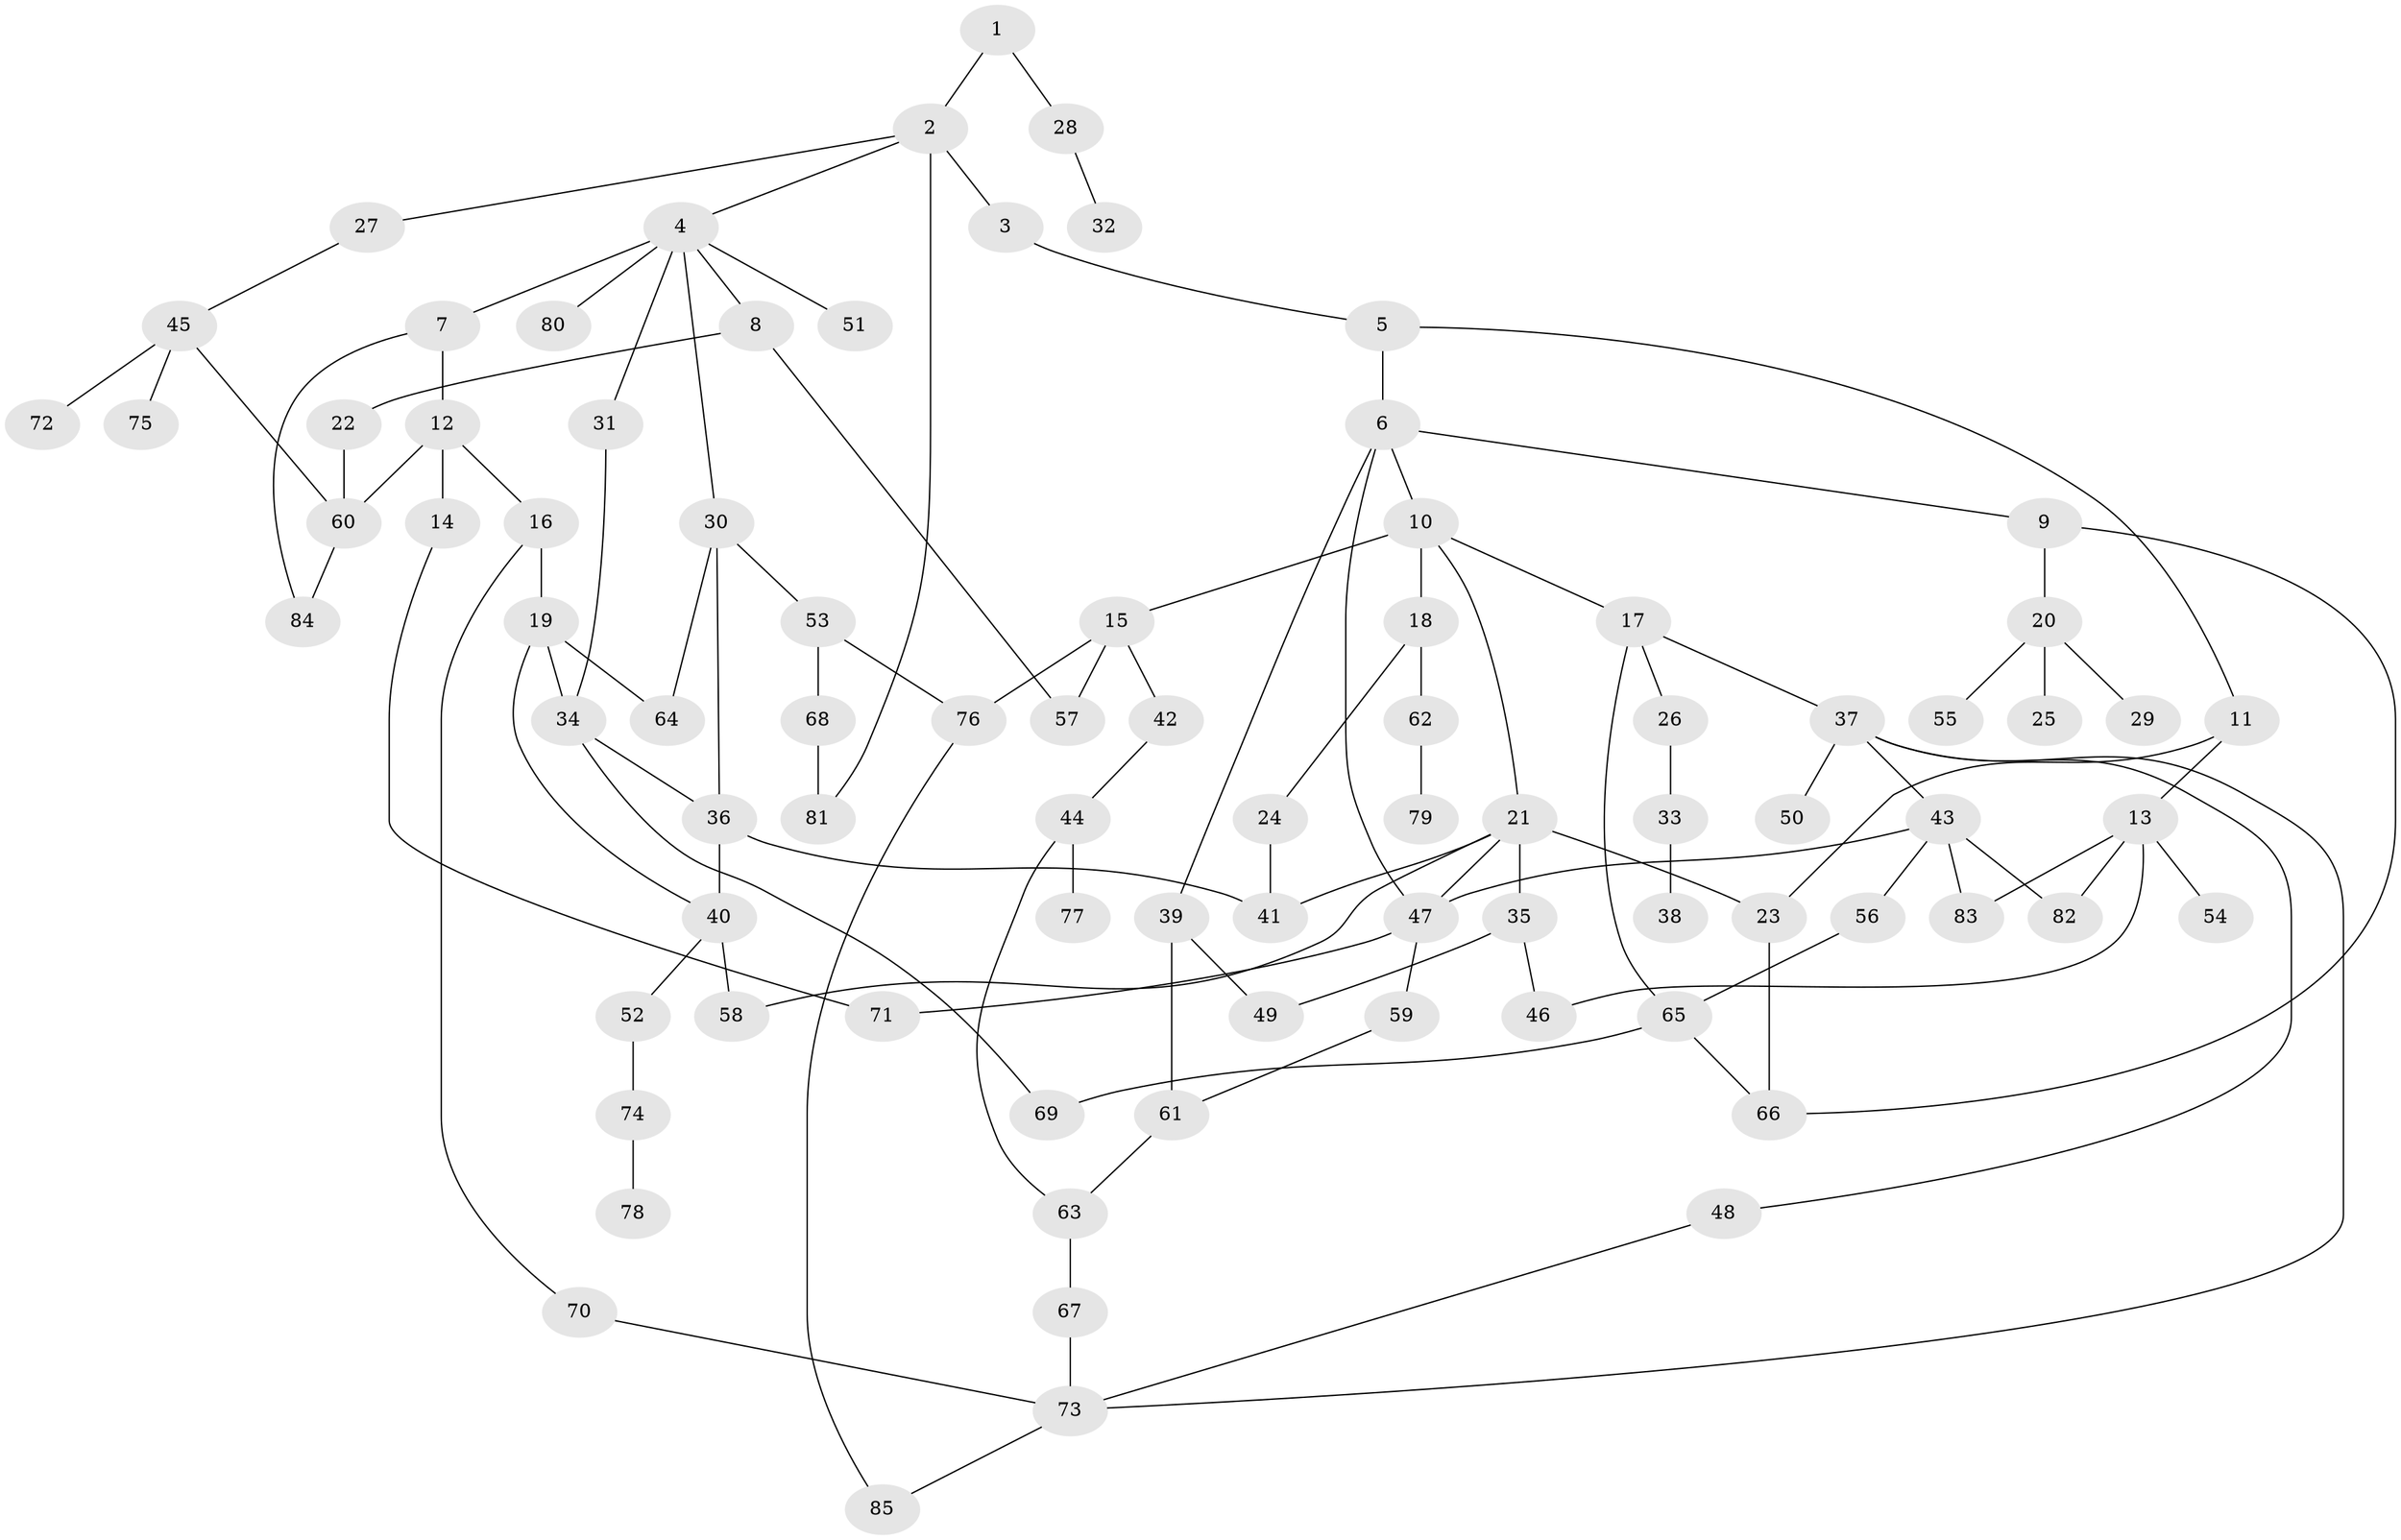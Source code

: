 // original degree distribution, {3: 0.23140495867768596, 6: 0.03305785123966942, 8: 0.008264462809917356, 5: 0.09090909090909091, 2: 0.2644628099173554, 1: 0.3140495867768595, 7: 0.008264462809917356, 4: 0.049586776859504134}
// Generated by graph-tools (version 1.1) at 2025/48/03/04/25 22:48:57]
// undirected, 85 vertices, 115 edges
graph export_dot {
  node [color=gray90,style=filled];
  1;
  2;
  3;
  4;
  5;
  6;
  7;
  8;
  9;
  10;
  11;
  12;
  13;
  14;
  15;
  16;
  17;
  18;
  19;
  20;
  21;
  22;
  23;
  24;
  25;
  26;
  27;
  28;
  29;
  30;
  31;
  32;
  33;
  34;
  35;
  36;
  37;
  38;
  39;
  40;
  41;
  42;
  43;
  44;
  45;
  46;
  47;
  48;
  49;
  50;
  51;
  52;
  53;
  54;
  55;
  56;
  57;
  58;
  59;
  60;
  61;
  62;
  63;
  64;
  65;
  66;
  67;
  68;
  69;
  70;
  71;
  72;
  73;
  74;
  75;
  76;
  77;
  78;
  79;
  80;
  81;
  82;
  83;
  84;
  85;
  1 -- 2 [weight=1.0];
  1 -- 28 [weight=1.0];
  2 -- 3 [weight=1.0];
  2 -- 4 [weight=1.0];
  2 -- 27 [weight=1.0];
  2 -- 81 [weight=1.0];
  3 -- 5 [weight=1.0];
  4 -- 7 [weight=1.0];
  4 -- 8 [weight=1.0];
  4 -- 30 [weight=1.0];
  4 -- 31 [weight=1.0];
  4 -- 51 [weight=1.0];
  4 -- 80 [weight=1.0];
  5 -- 6 [weight=1.0];
  5 -- 11 [weight=1.0];
  6 -- 9 [weight=1.0];
  6 -- 10 [weight=1.0];
  6 -- 39 [weight=1.0];
  6 -- 47 [weight=1.0];
  7 -- 12 [weight=1.0];
  7 -- 84 [weight=1.0];
  8 -- 22 [weight=1.0];
  8 -- 57 [weight=1.0];
  9 -- 20 [weight=1.0];
  9 -- 66 [weight=1.0];
  10 -- 15 [weight=1.0];
  10 -- 17 [weight=1.0];
  10 -- 18 [weight=1.0];
  10 -- 21 [weight=1.0];
  11 -- 13 [weight=1.0];
  11 -- 23 [weight=1.0];
  12 -- 14 [weight=1.0];
  12 -- 16 [weight=1.0];
  12 -- 60 [weight=1.0];
  13 -- 46 [weight=1.0];
  13 -- 54 [weight=1.0];
  13 -- 82 [weight=1.0];
  13 -- 83 [weight=1.0];
  14 -- 71 [weight=1.0];
  15 -- 42 [weight=1.0];
  15 -- 57 [weight=1.0];
  15 -- 76 [weight=1.0];
  16 -- 19 [weight=1.0];
  16 -- 70 [weight=1.0];
  17 -- 26 [weight=1.0];
  17 -- 37 [weight=1.0];
  17 -- 65 [weight=1.0];
  18 -- 24 [weight=1.0];
  18 -- 62 [weight=1.0];
  19 -- 34 [weight=1.0];
  19 -- 40 [weight=1.0];
  19 -- 64 [weight=1.0];
  20 -- 25 [weight=1.0];
  20 -- 29 [weight=1.0];
  20 -- 55 [weight=1.0];
  21 -- 23 [weight=1.0];
  21 -- 35 [weight=1.0];
  21 -- 41 [weight=1.0];
  21 -- 47 [weight=1.0];
  21 -- 58 [weight=1.0];
  22 -- 60 [weight=1.0];
  23 -- 66 [weight=1.0];
  24 -- 41 [weight=1.0];
  26 -- 33 [weight=1.0];
  27 -- 45 [weight=1.0];
  28 -- 32 [weight=1.0];
  30 -- 36 [weight=1.0];
  30 -- 53 [weight=1.0];
  30 -- 64 [weight=1.0];
  31 -- 34 [weight=1.0];
  33 -- 38 [weight=1.0];
  34 -- 36 [weight=1.0];
  34 -- 69 [weight=1.0];
  35 -- 46 [weight=1.0];
  35 -- 49 [weight=1.0];
  36 -- 40 [weight=2.0];
  36 -- 41 [weight=1.0];
  37 -- 43 [weight=1.0];
  37 -- 48 [weight=1.0];
  37 -- 50 [weight=1.0];
  37 -- 73 [weight=1.0];
  39 -- 49 [weight=1.0];
  39 -- 61 [weight=1.0];
  40 -- 52 [weight=1.0];
  40 -- 58 [weight=1.0];
  42 -- 44 [weight=1.0];
  43 -- 47 [weight=1.0];
  43 -- 56 [weight=1.0];
  43 -- 82 [weight=1.0];
  43 -- 83 [weight=1.0];
  44 -- 63 [weight=1.0];
  44 -- 77 [weight=1.0];
  45 -- 60 [weight=1.0];
  45 -- 72 [weight=1.0];
  45 -- 75 [weight=1.0];
  47 -- 59 [weight=1.0];
  47 -- 71 [weight=1.0];
  48 -- 73 [weight=1.0];
  52 -- 74 [weight=1.0];
  53 -- 68 [weight=1.0];
  53 -- 76 [weight=1.0];
  56 -- 65 [weight=1.0];
  59 -- 61 [weight=1.0];
  60 -- 84 [weight=1.0];
  61 -- 63 [weight=1.0];
  62 -- 79 [weight=1.0];
  63 -- 67 [weight=1.0];
  65 -- 66 [weight=1.0];
  65 -- 69 [weight=1.0];
  67 -- 73 [weight=1.0];
  68 -- 81 [weight=1.0];
  70 -- 73 [weight=1.0];
  73 -- 85 [weight=1.0];
  74 -- 78 [weight=1.0];
  76 -- 85 [weight=1.0];
}
